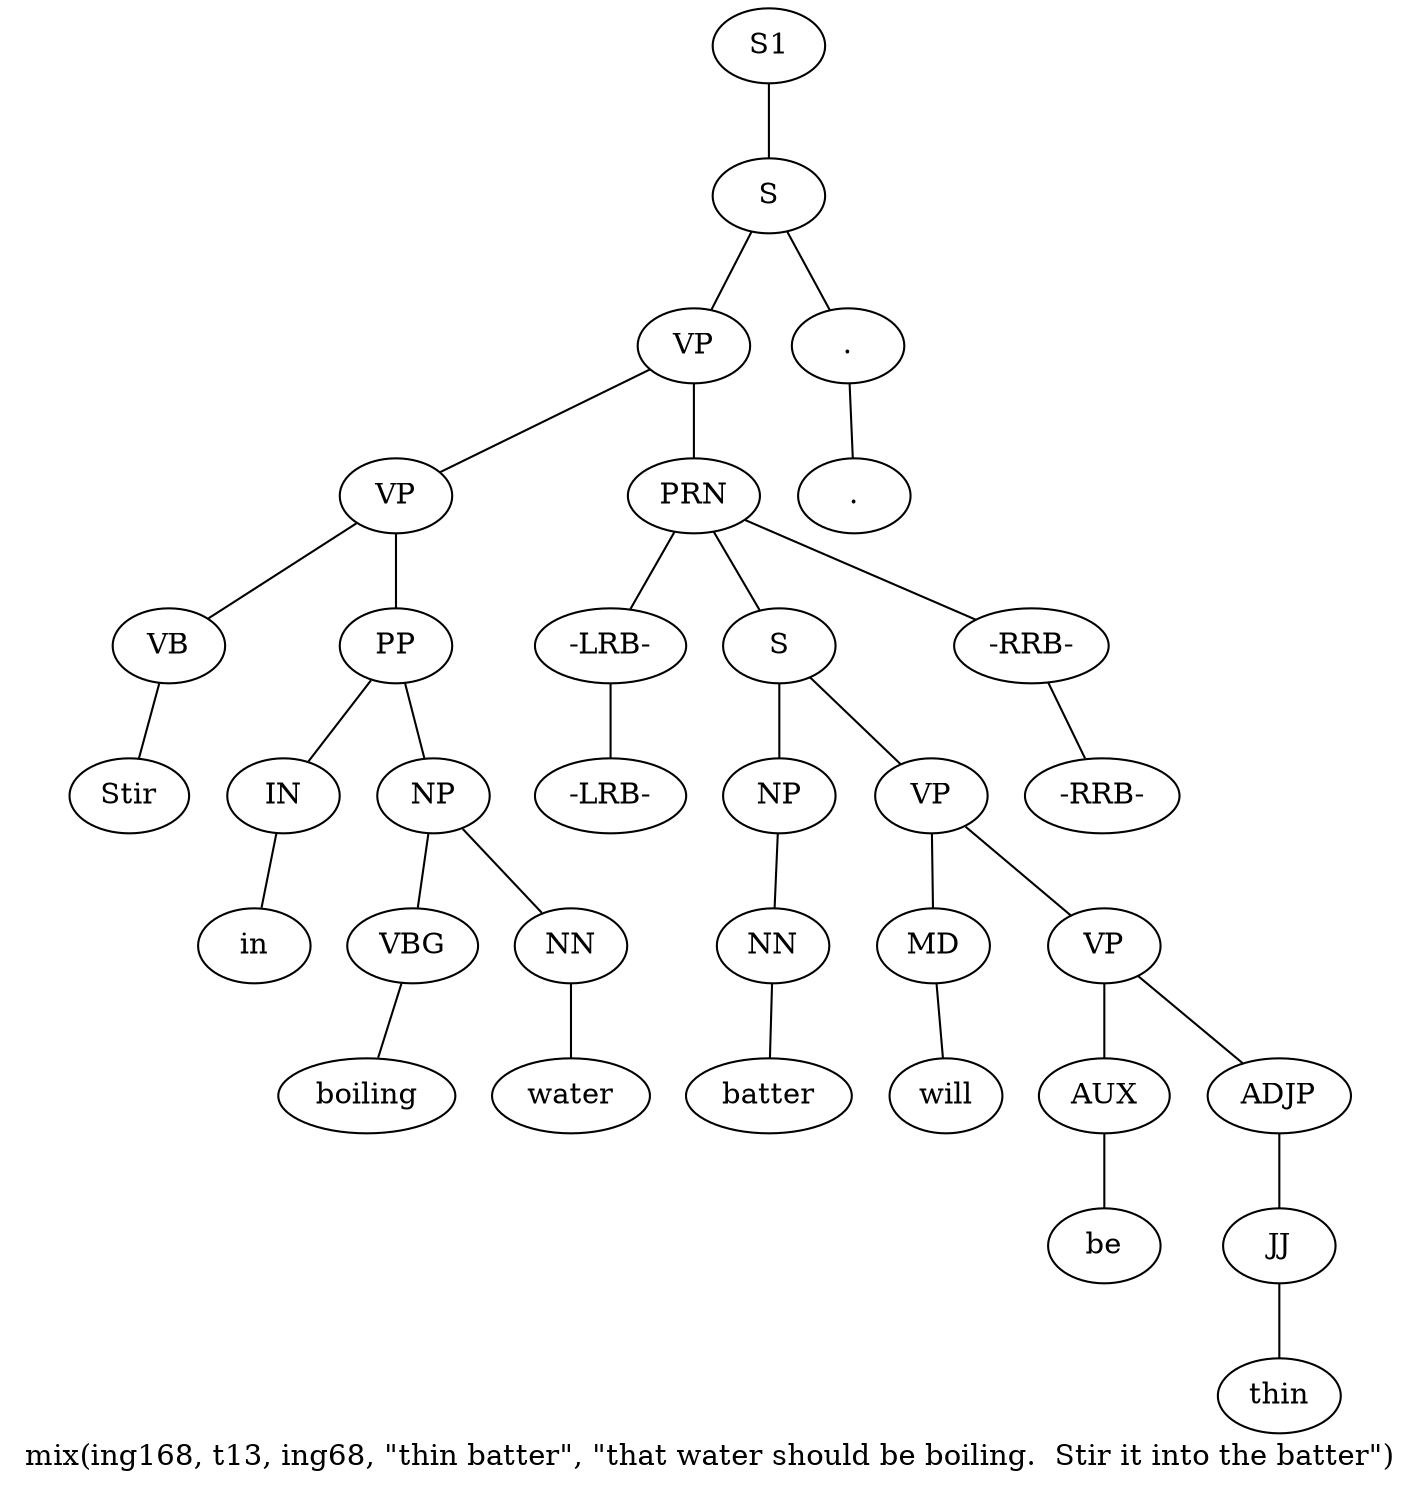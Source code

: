 graph SyntaxGraph {
	label = "mix(ing168, t13, ing68, \"thin batter\", \"that water should be boiling.  Stir it into the batter\")";
	Node0 [label="S1"];
	Node1 [label="S"];
	Node2 [label="VP"];
	Node3 [label="VP"];
	Node4 [label="VB"];
	Node5 [label="Stir"];
	Node6 [label="PP"];
	Node7 [label="IN"];
	Node8 [label="in"];
	Node9 [label="NP"];
	Node10 [label="VBG"];
	Node11 [label="boiling"];
	Node12 [label="NN"];
	Node13 [label="water"];
	Node14 [label="PRN"];
	Node15 [label="-LRB-"];
	Node16 [label="-LRB-"];
	Node17 [label="S"];
	Node18 [label="NP"];
	Node19 [label="NN"];
	Node20 [label="batter"];
	Node21 [label="VP"];
	Node22 [label="MD"];
	Node23 [label="will"];
	Node24 [label="VP"];
	Node25 [label="AUX"];
	Node26 [label="be"];
	Node27 [label="ADJP"];
	Node28 [label="JJ"];
	Node29 [label="thin"];
	Node30 [label="-RRB-"];
	Node31 [label="-RRB-"];
	Node32 [label="."];
	Node33 [label="."];

	Node0 -- Node1;
	Node1 -- Node2;
	Node1 -- Node32;
	Node2 -- Node3;
	Node2 -- Node14;
	Node3 -- Node4;
	Node3 -- Node6;
	Node4 -- Node5;
	Node6 -- Node7;
	Node6 -- Node9;
	Node7 -- Node8;
	Node9 -- Node10;
	Node9 -- Node12;
	Node10 -- Node11;
	Node12 -- Node13;
	Node14 -- Node15;
	Node14 -- Node17;
	Node14 -- Node30;
	Node15 -- Node16;
	Node17 -- Node18;
	Node17 -- Node21;
	Node18 -- Node19;
	Node19 -- Node20;
	Node21 -- Node22;
	Node21 -- Node24;
	Node22 -- Node23;
	Node24 -- Node25;
	Node24 -- Node27;
	Node25 -- Node26;
	Node27 -- Node28;
	Node28 -- Node29;
	Node30 -- Node31;
	Node32 -- Node33;
}